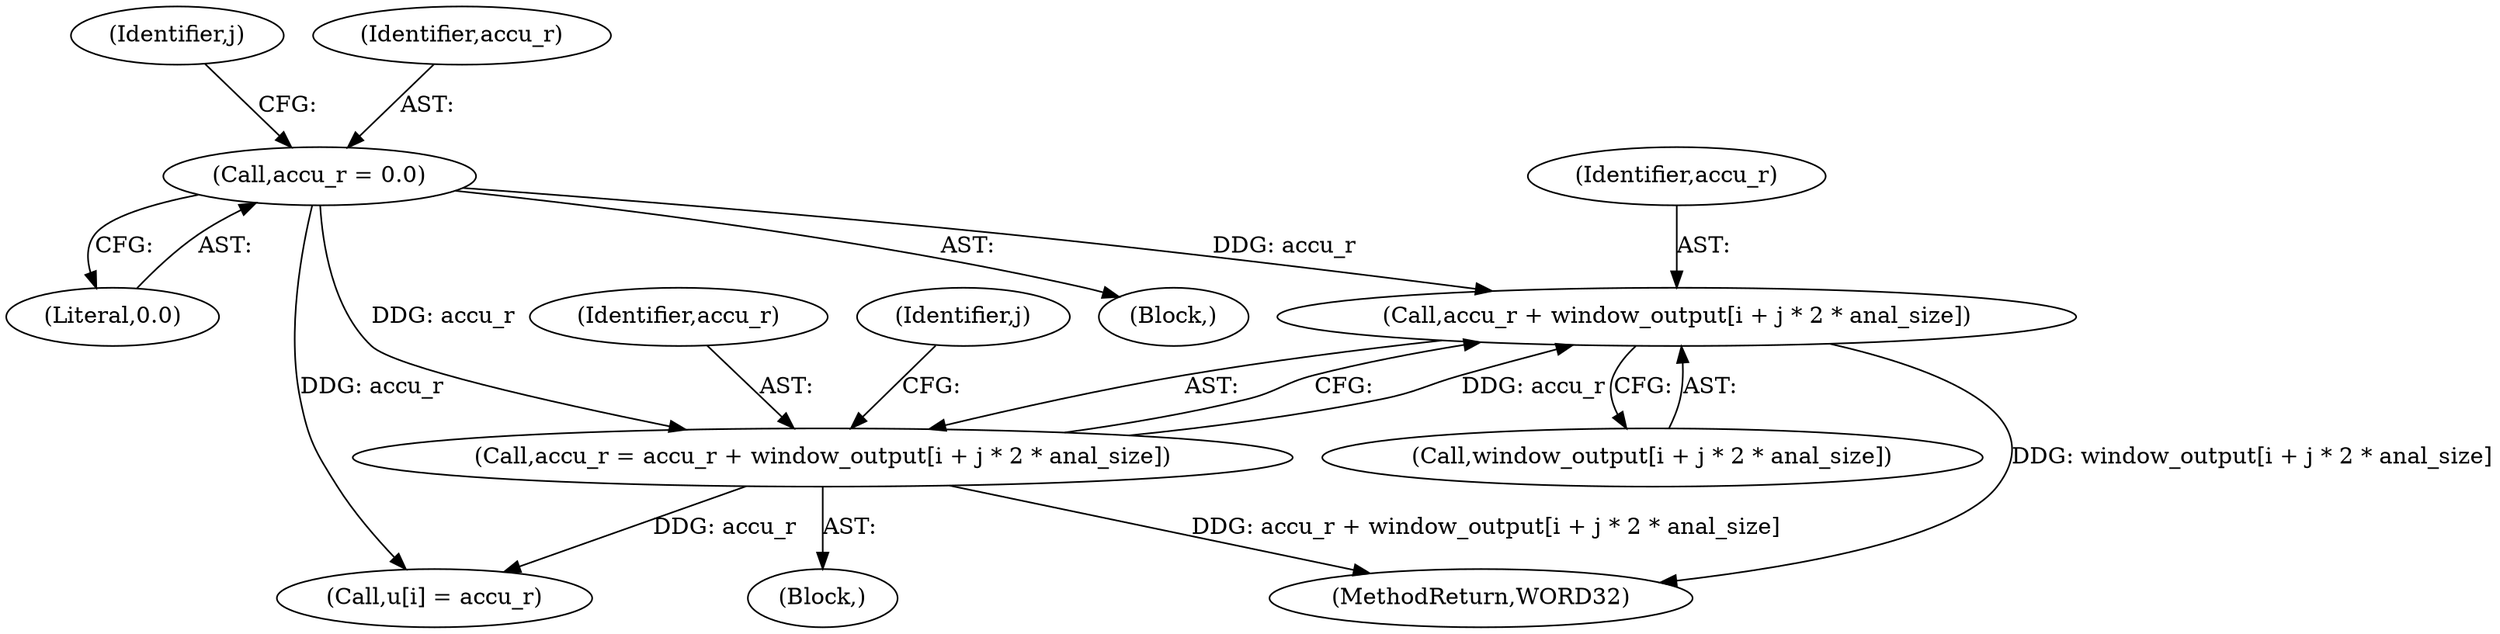digraph "0_Android_04e8cd58f075bec5892e369c8deebca9c67e855c_2@array" {
"1000302" [label="(Call,accu_r + window_output[i + j * 2 * anal_size])"];
"1000300" [label="(Call,accu_r = accu_r + window_output[i + j * 2 * anal_size])"];
"1000287" [label="(Call,accu_r = 0.0)"];
"1000300" [label="(Call,accu_r = accu_r + window_output[i + j * 2 * anal_size])"];
"1000287" [label="(Call,accu_r = 0.0)"];
"1000301" [label="(Identifier,accu_r)"];
"1000292" [label="(Identifier,j)"];
"1000298" [label="(Identifier,j)"];
"1000303" [label="(Identifier,accu_r)"];
"1000288" [label="(Identifier,accu_r)"];
"1000299" [label="(Block,)"];
"1000286" [label="(Block,)"];
"1000313" [label="(Call,u[i] = accu_r)"];
"1000579" [label="(MethodReturn,WORD32)"];
"1000289" [label="(Literal,0.0)"];
"1000304" [label="(Call,window_output[i + j * 2 * anal_size])"];
"1000302" [label="(Call,accu_r + window_output[i + j * 2 * anal_size])"];
"1000302" -> "1000300"  [label="AST: "];
"1000302" -> "1000304"  [label="CFG: "];
"1000303" -> "1000302"  [label="AST: "];
"1000304" -> "1000302"  [label="AST: "];
"1000300" -> "1000302"  [label="CFG: "];
"1000302" -> "1000579"  [label="DDG: window_output[i + j * 2 * anal_size]"];
"1000300" -> "1000302"  [label="DDG: accu_r"];
"1000287" -> "1000302"  [label="DDG: accu_r"];
"1000300" -> "1000299"  [label="AST: "];
"1000301" -> "1000300"  [label="AST: "];
"1000298" -> "1000300"  [label="CFG: "];
"1000300" -> "1000579"  [label="DDG: accu_r + window_output[i + j * 2 * anal_size]"];
"1000287" -> "1000300"  [label="DDG: accu_r"];
"1000300" -> "1000313"  [label="DDG: accu_r"];
"1000287" -> "1000286"  [label="AST: "];
"1000287" -> "1000289"  [label="CFG: "];
"1000288" -> "1000287"  [label="AST: "];
"1000289" -> "1000287"  [label="AST: "];
"1000292" -> "1000287"  [label="CFG: "];
"1000287" -> "1000313"  [label="DDG: accu_r"];
}
